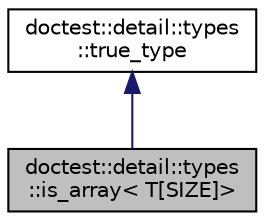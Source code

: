 digraph "doctest::detail::types::is_array&lt; T[SIZE]&gt;"
{
 // LATEX_PDF_SIZE
  edge [fontname="Helvetica",fontsize="10",labelfontname="Helvetica",labelfontsize="10"];
  node [fontname="Helvetica",fontsize="10",shape=record];
  Node1 [label="doctest::detail::types\l::is_array\< T[SIZE]\>",height=0.2,width=0.4,color="black", fillcolor="grey75", style="filled", fontcolor="black",tooltip=" "];
  Node2 -> Node1 [dir="back",color="midnightblue",fontsize="10",style="solid",fontname="Helvetica"];
  Node2 [label="doctest::detail::types\l::true_type",height=0.2,width=0.4,color="black", fillcolor="white", style="filled",URL="$d8/de8/structdoctest_1_1detail_1_1types_1_1true__type.html",tooltip=" "];
}
